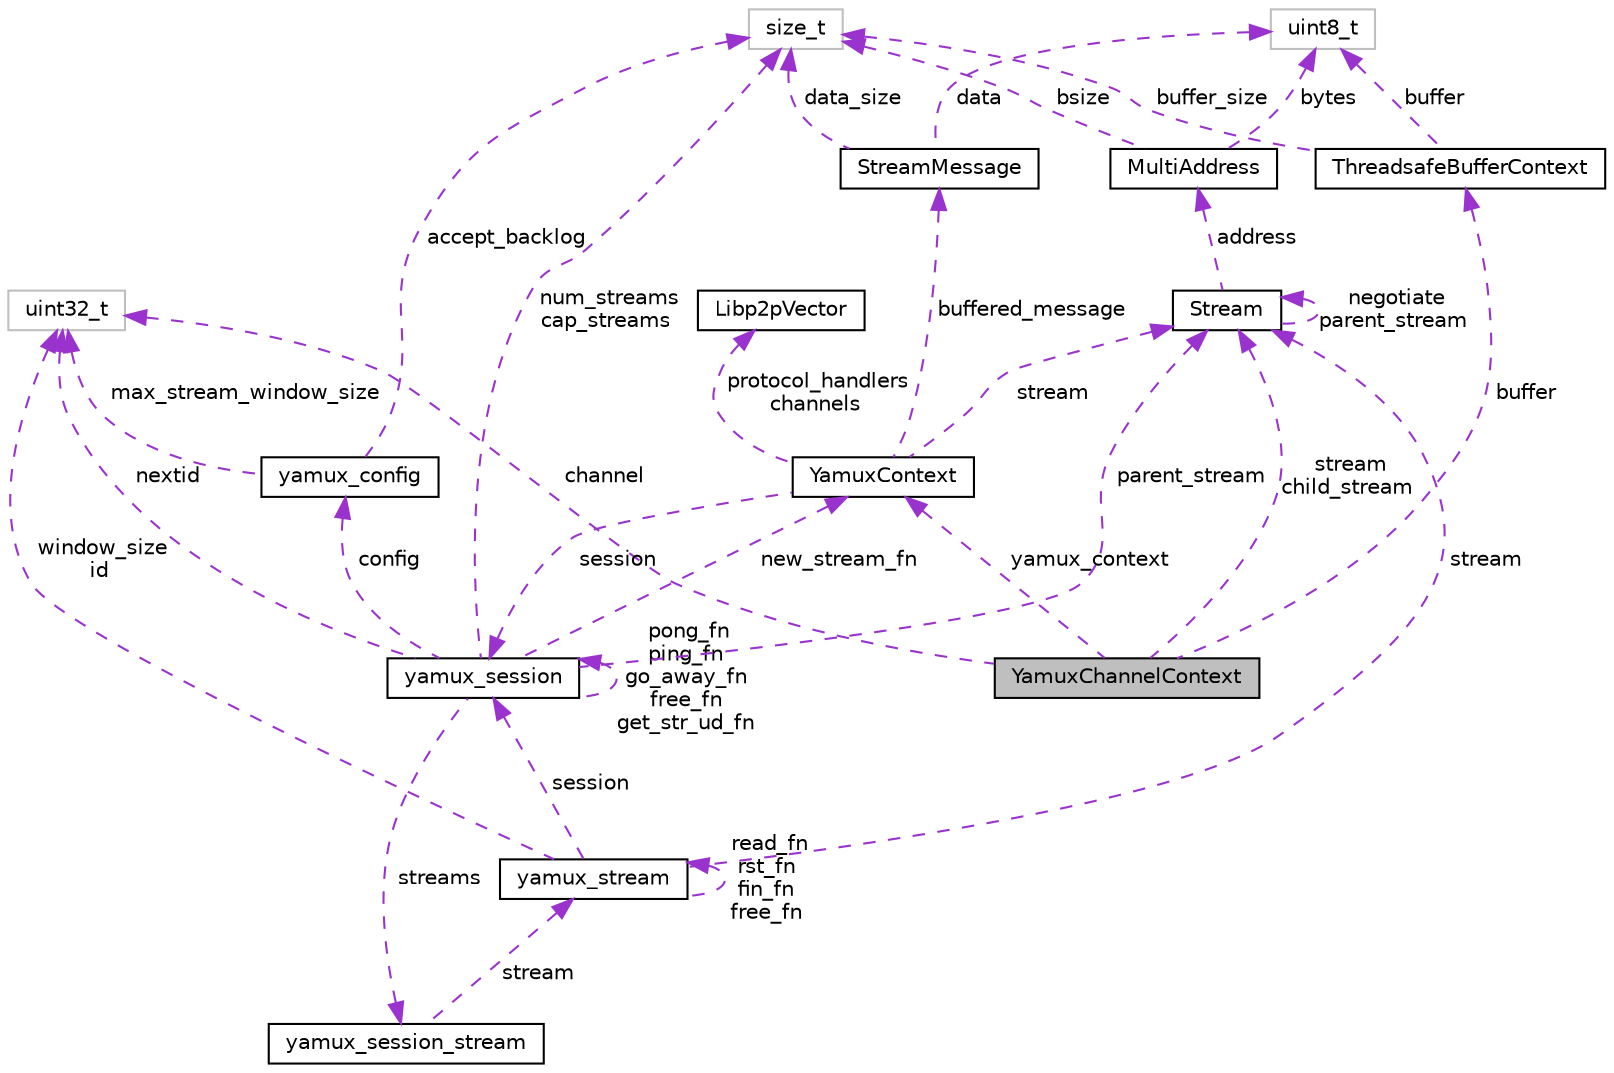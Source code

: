 digraph "YamuxChannelContext"
{
  edge [fontname="Helvetica",fontsize="10",labelfontname="Helvetica",labelfontsize="10"];
  node [fontname="Helvetica",fontsize="10",shape=record];
  Node1 [label="YamuxChannelContext",height=0.2,width=0.4,color="black", fillcolor="grey75", style="filled", fontcolor="black"];
  Node2 -> Node1 [dir="back",color="darkorchid3",fontsize="10",style="dashed",label=" buffer" ,fontname="Helvetica"];
  Node2 [label="ThreadsafeBufferContext",height=0.2,width=0.4,color="black", fillcolor="white", style="filled",URL="$struct_threadsafe_buffer_context.html"];
  Node3 -> Node2 [dir="back",color="darkorchid3",fontsize="10",style="dashed",label=" buffer" ,fontname="Helvetica"];
  Node3 [label="uint8_t",height=0.2,width=0.4,color="grey75", fillcolor="white", style="filled"];
  Node4 -> Node2 [dir="back",color="darkorchid3",fontsize="10",style="dashed",label=" buffer_size" ,fontname="Helvetica"];
  Node4 [label="size_t",height=0.2,width=0.4,color="grey75", fillcolor="white", style="filled"];
  Node5 -> Node1 [dir="back",color="darkorchid3",fontsize="10",style="dashed",label=" channel" ,fontname="Helvetica"];
  Node5 [label="uint32_t",height=0.2,width=0.4,color="grey75", fillcolor="white", style="filled"];
  Node6 -> Node1 [dir="back",color="darkorchid3",fontsize="10",style="dashed",label=" yamux_context" ,fontname="Helvetica"];
  Node6 [label="YamuxContext",height=0.2,width=0.4,color="black", fillcolor="white", style="filled",URL="$struct_yamux_context.html"];
  Node7 -> Node6 [dir="back",color="darkorchid3",fontsize="10",style="dashed",label=" protocol_handlers\nchannels" ,fontname="Helvetica"];
  Node7 [label="Libp2pVector",height=0.2,width=0.4,color="black", fillcolor="white", style="filled",URL="$struct_libp2p_vector.html"];
  Node8 -> Node6 [dir="back",color="darkorchid3",fontsize="10",style="dashed",label=" session" ,fontname="Helvetica"];
  Node8 [label="yamux_session",height=0.2,width=0.4,color="black", fillcolor="white", style="filled",URL="$structyamux__session.html"];
  Node5 -> Node8 [dir="back",color="darkorchid3",fontsize="10",style="dashed",label=" nextid" ,fontname="Helvetica"];
  Node6 -> Node8 [dir="back",color="darkorchid3",fontsize="10",style="dashed",label=" new_stream_fn" ,fontname="Helvetica"];
  Node8 -> Node8 [dir="back",color="darkorchid3",fontsize="10",style="dashed",label=" pong_fn\nping_fn\ngo_away_fn\nfree_fn\nget_str_ud_fn" ,fontname="Helvetica"];
  Node9 -> Node8 [dir="back",color="darkorchid3",fontsize="10",style="dashed",label=" streams" ,fontname="Helvetica"];
  Node9 [label="yamux_session_stream",height=0.2,width=0.4,color="black", fillcolor="white", style="filled",URL="$structyamux__session__stream.html"];
  Node10 -> Node9 [dir="back",color="darkorchid3",fontsize="10",style="dashed",label=" stream" ,fontname="Helvetica"];
  Node10 [label="yamux_stream",height=0.2,width=0.4,color="black", fillcolor="white", style="filled",URL="$structyamux__stream.html"];
  Node5 -> Node10 [dir="back",color="darkorchid3",fontsize="10",style="dashed",label=" window_size\nid" ,fontname="Helvetica"];
  Node8 -> Node10 [dir="back",color="darkorchid3",fontsize="10",style="dashed",label=" session" ,fontname="Helvetica"];
  Node11 -> Node10 [dir="back",color="darkorchid3",fontsize="10",style="dashed",label=" stream" ,fontname="Helvetica"];
  Node11 [label="Stream",height=0.2,width=0.4,color="black", fillcolor="white", style="filled",URL="$struct_stream.html"];
  Node12 -> Node11 [dir="back",color="darkorchid3",fontsize="10",style="dashed",label=" address" ,fontname="Helvetica"];
  Node12 [label="MultiAddress",height=0.2,width=0.4,color="black", fillcolor="white", style="filled",URL="$struct_multi_address.html"];
  Node3 -> Node12 [dir="back",color="darkorchid3",fontsize="10",style="dashed",label=" bytes" ,fontname="Helvetica"];
  Node4 -> Node12 [dir="back",color="darkorchid3",fontsize="10",style="dashed",label=" bsize" ,fontname="Helvetica"];
  Node11 -> Node11 [dir="back",color="darkorchid3",fontsize="10",style="dashed",label=" negotiate\nparent_stream" ,fontname="Helvetica"];
  Node10 -> Node10 [dir="back",color="darkorchid3",fontsize="10",style="dashed",label=" read_fn\nrst_fn\nfin_fn\nfree_fn" ,fontname="Helvetica"];
  Node4 -> Node8 [dir="back",color="darkorchid3",fontsize="10",style="dashed",label=" num_streams\ncap_streams" ,fontname="Helvetica"];
  Node11 -> Node8 [dir="back",color="darkorchid3",fontsize="10",style="dashed",label=" parent_stream" ,fontname="Helvetica"];
  Node13 -> Node8 [dir="back",color="darkorchid3",fontsize="10",style="dashed",label=" config" ,fontname="Helvetica"];
  Node13 [label="yamux_config",height=0.2,width=0.4,color="black", fillcolor="white", style="filled",URL="$structyamux__config.html"];
  Node5 -> Node13 [dir="back",color="darkorchid3",fontsize="10",style="dashed",label=" max_stream_window_size" ,fontname="Helvetica"];
  Node4 -> Node13 [dir="back",color="darkorchid3",fontsize="10",style="dashed",label=" accept_backlog" ,fontname="Helvetica"];
  Node14 -> Node6 [dir="back",color="darkorchid3",fontsize="10",style="dashed",label=" buffered_message" ,fontname="Helvetica"];
  Node14 [label="StreamMessage",height=0.2,width=0.4,color="black", fillcolor="white", style="filled",URL="$struct_stream_message.html"];
  Node3 -> Node14 [dir="back",color="darkorchid3",fontsize="10",style="dashed",label=" data" ,fontname="Helvetica"];
  Node4 -> Node14 [dir="back",color="darkorchid3",fontsize="10",style="dashed",label=" data_size" ,fontname="Helvetica"];
  Node11 -> Node6 [dir="back",color="darkorchid3",fontsize="10",style="dashed",label=" stream" ,fontname="Helvetica"];
  Node11 -> Node1 [dir="back",color="darkorchid3",fontsize="10",style="dashed",label=" stream\nchild_stream" ,fontname="Helvetica"];
}
